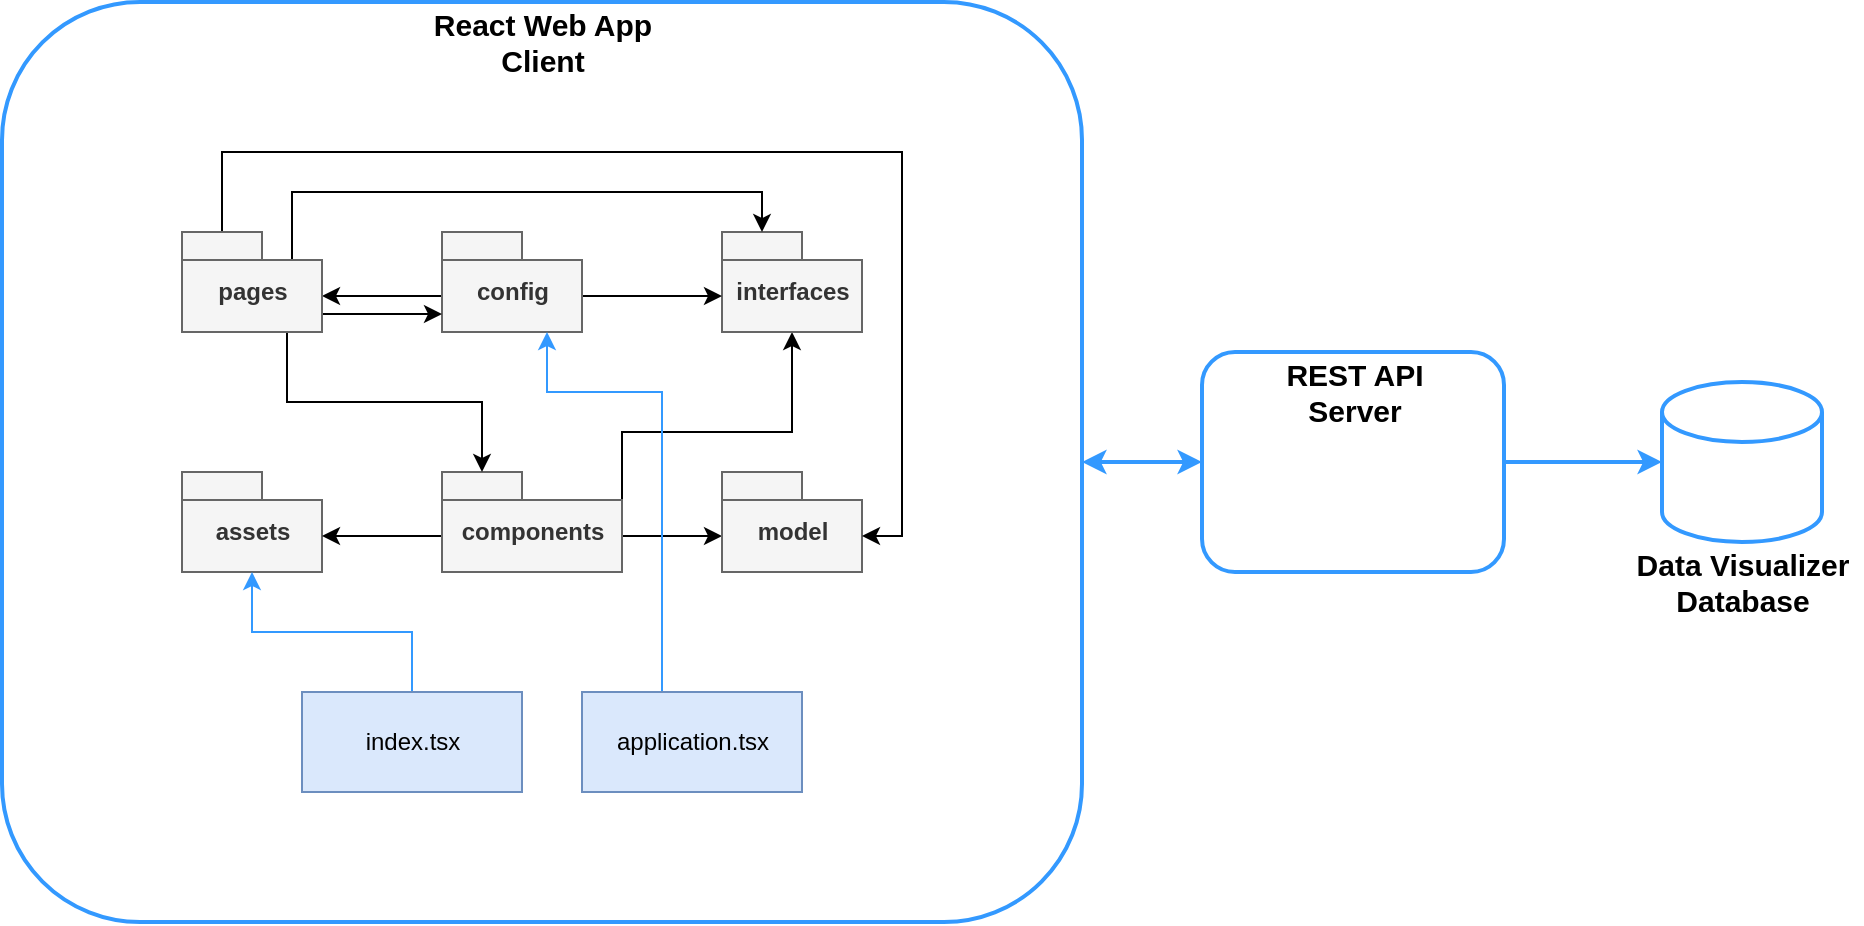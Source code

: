 <mxfile version="18.0.4" type="device"><diagram id="ydIw0vsyfgRj9D92G6ka" name="Page-1"><mxGraphModel dx="1422" dy="737" grid="1" gridSize="10" guides="1" tooltips="1" connect="1" arrows="1" fold="1" page="1" pageScale="1" pageWidth="827" pageHeight="1169" math="0" shadow="0"><root><mxCell id="0"/><mxCell id="1" parent="0"/><mxCell id="apXj1Oov1wO2XItWVtKQ-4" value="assets" style="shape=folder;fontStyle=1;spacingTop=10;tabWidth=40;tabHeight=14;tabPosition=left;html=1;fillColor=#f5f5f5;strokeColor=#666666;fontColor=#333333;" parent="1" vertex="1"><mxGeometry x="250" y="300" width="70" height="50" as="geometry"/></mxCell><mxCell id="gPDJLR1fHNlxHNjYcpfb-5" style="edgeStyle=none;rounded=0;orthogonalLoop=1;jettySize=auto;html=1;exitX=0;exitY=0;exitDx=0;exitDy=32;exitPerimeter=0;entryX=0;entryY=0;entryDx=70;entryDy=32;entryPerimeter=0;fontSize=15;fontColor=#3399FF;startArrow=none;startFill=0;strokeColor=#000000;strokeWidth=1;" edge="1" parent="1" source="apXj1Oov1wO2XItWVtKQ-5" target="apXj1Oov1wO2XItWVtKQ-4"><mxGeometry relative="1" as="geometry"/></mxCell><mxCell id="gPDJLR1fHNlxHNjYcpfb-14" style="edgeStyle=orthogonalEdgeStyle;rounded=0;orthogonalLoop=1;jettySize=auto;html=1;exitX=0;exitY=0;exitDx=90;exitDy=23;exitPerimeter=0;fontSize=15;fontColor=#3399FF;startArrow=none;startFill=0;strokeColor=#000000;strokeWidth=1;" edge="1" parent="1" source="apXj1Oov1wO2XItWVtKQ-5" target="apXj1Oov1wO2XItWVtKQ-6"><mxGeometry relative="1" as="geometry"><Array as="points"><mxPoint x="470" y="280"/><mxPoint x="555" y="280"/></Array></mxGeometry></mxCell><mxCell id="gPDJLR1fHNlxHNjYcpfb-20" style="edgeStyle=orthogonalEdgeStyle;rounded=0;orthogonalLoop=1;jettySize=auto;html=1;exitX=0;exitY=0;exitDx=90;exitDy=32;exitPerimeter=0;entryX=0;entryY=0;entryDx=0;entryDy=32;entryPerimeter=0;fontSize=15;fontColor=#3399FF;startArrow=none;startFill=0;strokeColor=#000000;strokeWidth=1;" edge="1" parent="1" source="apXj1Oov1wO2XItWVtKQ-5" target="gPDJLR1fHNlxHNjYcpfb-1"><mxGeometry relative="1" as="geometry"/></mxCell><mxCell id="apXj1Oov1wO2XItWVtKQ-5" value="components" style="shape=folder;fontStyle=1;spacingTop=10;tabWidth=40;tabHeight=14;tabPosition=left;html=1;fillColor=#f5f5f5;strokeColor=#666666;fontColor=#333333;" parent="1" vertex="1"><mxGeometry x="380" y="300" width="90" height="50" as="geometry"/></mxCell><mxCell id="apXj1Oov1wO2XItWVtKQ-6" value="interfaces" style="shape=folder;fontStyle=1;spacingTop=10;tabWidth=40;tabHeight=14;tabPosition=left;html=1;fillColor=#f5f5f5;strokeColor=#666666;fontColor=#333333;" parent="1" vertex="1"><mxGeometry x="520" y="180" width="70" height="50" as="geometry"/></mxCell><mxCell id="gPDJLR1fHNlxHNjYcpfb-11" style="edgeStyle=none;rounded=0;orthogonalLoop=1;jettySize=auto;html=1;exitX=0;exitY=0;exitDx=0;exitDy=32;exitPerimeter=0;entryX=0;entryY=0;entryDx=70;entryDy=32;entryPerimeter=0;fontSize=15;fontColor=#3399FF;startArrow=none;startFill=0;strokeColor=#000000;strokeWidth=1;" edge="1" parent="1" source="apXj1Oov1wO2XItWVtKQ-7" target="gPDJLR1fHNlxHNjYcpfb-2"><mxGeometry relative="1" as="geometry"/></mxCell><mxCell id="gPDJLR1fHNlxHNjYcpfb-15" style="edgeStyle=none;rounded=0;orthogonalLoop=1;jettySize=auto;html=1;exitX=0;exitY=0;exitDx=70;exitDy=32;exitPerimeter=0;entryX=0;entryY=0;entryDx=0;entryDy=32;entryPerimeter=0;fontSize=15;fontColor=#3399FF;startArrow=none;startFill=0;strokeColor=#000000;strokeWidth=1;" edge="1" parent="1" source="apXj1Oov1wO2XItWVtKQ-7" target="apXj1Oov1wO2XItWVtKQ-6"><mxGeometry relative="1" as="geometry"/></mxCell><mxCell id="apXj1Oov1wO2XItWVtKQ-7" value="config" style="shape=folder;fontStyle=1;spacingTop=10;tabWidth=40;tabHeight=14;tabPosition=left;html=1;fillColor=#f5f5f5;strokeColor=#666666;fontColor=#333333;" parent="1" vertex="1"><mxGeometry x="380" y="180" width="70" height="50" as="geometry"/></mxCell><mxCell id="gPDJLR1fHNlxHNjYcpfb-23" style="edgeStyle=orthogonalEdgeStyle;rounded=0;orthogonalLoop=1;jettySize=auto;html=1;entryX=0.5;entryY=1;entryDx=0;entryDy=0;entryPerimeter=0;fontSize=15;fontColor=#3399FF;startArrow=none;startFill=0;strokeColor=#3399FF;strokeWidth=1;" edge="1" parent="1" source="apXj1Oov1wO2XItWVtKQ-9" target="apXj1Oov1wO2XItWVtKQ-4"><mxGeometry relative="1" as="geometry"/></mxCell><mxCell id="apXj1Oov1wO2XItWVtKQ-9" value="index.tsx" style="html=1;fillColor=#dae8fc;strokeColor=#6c8ebf;" parent="1" vertex="1"><mxGeometry x="310" y="410" width="110" height="50" as="geometry"/></mxCell><mxCell id="gPDJLR1fHNlxHNjYcpfb-22" style="edgeStyle=orthogonalEdgeStyle;rounded=0;orthogonalLoop=1;jettySize=auto;html=1;entryX=0.75;entryY=1;entryDx=0;entryDy=0;entryPerimeter=0;fontSize=15;fontColor=#3399FF;startArrow=none;startFill=0;strokeColor=#3399FF;strokeWidth=1;" edge="1" parent="1" source="apXj1Oov1wO2XItWVtKQ-10" target="apXj1Oov1wO2XItWVtKQ-7"><mxGeometry relative="1" as="geometry"><Array as="points"><mxPoint x="490" y="260"/><mxPoint x="433" y="260"/></Array></mxGeometry></mxCell><mxCell id="apXj1Oov1wO2XItWVtKQ-10" value="application.tsx" style="html=1;fillColor=#dae8fc;strokeColor=#6c8ebf;" parent="1" vertex="1"><mxGeometry x="450" y="410" width="110" height="50" as="geometry"/></mxCell><mxCell id="apXj1Oov1wO2XItWVtKQ-30" style="edgeStyle=orthogonalEdgeStyle;rounded=0;orthogonalLoop=1;jettySize=auto;html=1;entryX=0;entryY=0.5;entryDx=0;entryDy=0;entryPerimeter=0;fontSize=15;fontColor=#3399FF;strokeWidth=2;strokeColor=#3399FF;" parent="1" source="apXj1Oov1wO2XItWVtKQ-23" target="apXj1Oov1wO2XItWVtKQ-26" edge="1"><mxGeometry relative="1" as="geometry"/></mxCell><mxCell id="apXj1Oov1wO2XItWVtKQ-31" style="edgeStyle=orthogonalEdgeStyle;rounded=0;orthogonalLoop=1;jettySize=auto;html=1;entryX=1;entryY=0.5;entryDx=0;entryDy=0;fontSize=15;fontColor=#3399FF;strokeColor=#3399FF;strokeWidth=2;startArrow=classic;startFill=1;" parent="1" source="apXj1Oov1wO2XItWVtKQ-23" target="apXj1Oov1wO2XItWVtKQ-27" edge="1"><mxGeometry relative="1" as="geometry"/></mxCell><mxCell id="apXj1Oov1wO2XItWVtKQ-23" value="" style="rounded=1;whiteSpace=wrap;html=1;fillColor=none;strokeWidth=2;strokeColor=#3399FF;" parent="1" vertex="1"><mxGeometry x="760" y="240" width="151" height="110" as="geometry"/></mxCell><mxCell id="apXj1Oov1wO2XItWVtKQ-24" value="REST API &lt;br&gt;Server" style="text;html=1;align=center;verticalAlign=middle;resizable=0;points=[];autosize=1;strokeColor=none;fillColor=none;strokeWidth=2;fontSize=15;fontStyle=1" parent="1" vertex="1"><mxGeometry x="795.5" y="240" width="80" height="40" as="geometry"/></mxCell><mxCell id="apXj1Oov1wO2XItWVtKQ-26" value="" style="shape=cylinder3;whiteSpace=wrap;html=1;boundedLbl=1;backgroundOutline=1;size=15;fontSize=15;fontColor=#3399FF;strokeColor=#3399FF;strokeWidth=2;" parent="1" vertex="1"><mxGeometry x="990" y="255" width="80" height="80" as="geometry"/></mxCell><mxCell id="apXj1Oov1wO2XItWVtKQ-27" value="" style="rounded=1;whiteSpace=wrap;html=1;fontSize=15;strokeWidth=2;fillColor=none;strokeColor=#3399FF;" parent="1" vertex="1"><mxGeometry x="160" y="65" width="540" height="460" as="geometry"/></mxCell><mxCell id="apXj1Oov1wO2XItWVtKQ-28" value="React Web App&lt;br&gt;Client" style="text;html=1;align=center;verticalAlign=middle;resizable=0;points=[];autosize=1;strokeColor=none;fillColor=none;strokeWidth=2;fontSize=15;fontStyle=1" parent="1" vertex="1"><mxGeometry x="370" y="65" width="120" height="40" as="geometry"/></mxCell><mxCell id="apXj1Oov1wO2XItWVtKQ-29" value="Data Visualizer&lt;br&gt;Database" style="text;html=1;align=center;verticalAlign=middle;resizable=0;points=[];autosize=1;strokeColor=none;fillColor=none;strokeWidth=2;fontSize=15;fontStyle=1" parent="1" vertex="1"><mxGeometry x="970" y="335" width="120" height="40" as="geometry"/></mxCell><mxCell id="gPDJLR1fHNlxHNjYcpfb-1" value="model&lt;span style=&quot;color: rgba(0, 0, 0, 0); font-family: monospace; font-size: 0px; font-weight: 400; text-align: start;&quot;&gt;%3CmxGraphModel%3E%3Croot%3E%3CmxCell%20id%3D%220%22%2F%3E%3CmxCell%20id%3D%221%22%20parent%3D%220%22%2F%3E%3CmxCell%20id%3D%222%22%20value%3D%22interfaces%22%20style%3D%22shape%3Dfolder%3BfontStyle%3D1%3BspacingTop%3D10%3BtabWidth%3D40%3BtabHeight%3D14%3BtabPosition%3Dleft%3Bhtml%3D1%3BfillColor%3D%23f5f5f5%3BstrokeColor%3D%23666666%3BfontColor%3D%23333333%3B%22%20vertex%3D%221%22%20parent%3D%221%22%3E%3CmxGeometry%20x%3D%22320%22%20y%3D%22300%22%20width%3D%2270%22%20height%3D%2250%22%20as%3D%22geometry%22%2F%3E%3C%2FmxCell%3E%3C%2Froot%3E%3C%2FmxGraphModel%3E&lt;/span&gt;" style="shape=folder;fontStyle=1;spacingTop=10;tabWidth=40;tabHeight=14;tabPosition=left;html=1;fillColor=#f5f5f5;strokeColor=#666666;fontColor=#333333;" vertex="1" parent="1"><mxGeometry x="520" y="300" width="70" height="50" as="geometry"/></mxCell><mxCell id="gPDJLR1fHNlxHNjYcpfb-16" style="edgeStyle=orthogonalEdgeStyle;rounded=0;orthogonalLoop=1;jettySize=auto;html=1;exitX=0;exitY=0;exitDx=55;exitDy=14;exitPerimeter=0;entryX=0;entryY=0;entryDx=20;entryDy=0;entryPerimeter=0;fontSize=15;fontColor=#3399FF;startArrow=none;startFill=0;strokeColor=#000000;strokeWidth=1;" edge="1" parent="1" source="gPDJLR1fHNlxHNjYcpfb-2" target="apXj1Oov1wO2XItWVtKQ-6"><mxGeometry relative="1" as="geometry"><Array as="points"><mxPoint x="305" y="160"/><mxPoint x="540" y="160"/></Array></mxGeometry></mxCell><mxCell id="gPDJLR1fHNlxHNjYcpfb-17" style="rounded=0;orthogonalLoop=1;jettySize=auto;html=1;exitX=0.75;exitY=1;exitDx=0;exitDy=0;exitPerimeter=0;entryX=0;entryY=0;entryDx=20;entryDy=0;entryPerimeter=0;fontSize=15;fontColor=#3399FF;startArrow=none;startFill=0;strokeColor=#000000;strokeWidth=1;edgeStyle=orthogonalEdgeStyle;" edge="1" parent="1" source="gPDJLR1fHNlxHNjYcpfb-2" target="apXj1Oov1wO2XItWVtKQ-5"><mxGeometry relative="1" as="geometry"/></mxCell><mxCell id="gPDJLR1fHNlxHNjYcpfb-18" style="edgeStyle=none;rounded=0;orthogonalLoop=1;jettySize=auto;html=1;exitX=0;exitY=0;exitDx=70;exitDy=41;exitPerimeter=0;entryX=0;entryY=0;entryDx=0;entryDy=41;entryPerimeter=0;fontSize=15;fontColor=#3399FF;startArrow=none;startFill=0;strokeColor=#000000;strokeWidth=1;" edge="1" parent="1" source="gPDJLR1fHNlxHNjYcpfb-2" target="apXj1Oov1wO2XItWVtKQ-7"><mxGeometry relative="1" as="geometry"/></mxCell><mxCell id="gPDJLR1fHNlxHNjYcpfb-19" style="edgeStyle=orthogonalEdgeStyle;rounded=0;orthogonalLoop=1;jettySize=auto;html=1;exitX=0;exitY=0;exitDx=20;exitDy=0;exitPerimeter=0;entryX=0;entryY=0;entryDx=70;entryDy=32;entryPerimeter=0;fontSize=15;fontColor=#3399FF;startArrow=none;startFill=0;strokeColor=#000000;strokeWidth=1;" edge="1" parent="1" source="gPDJLR1fHNlxHNjYcpfb-2" target="gPDJLR1fHNlxHNjYcpfb-1"><mxGeometry relative="1" as="geometry"><Array as="points"><mxPoint x="270" y="140"/><mxPoint x="610" y="140"/><mxPoint x="610" y="332"/></Array></mxGeometry></mxCell><mxCell id="gPDJLR1fHNlxHNjYcpfb-2" value="pages" style="shape=folder;fontStyle=1;spacingTop=10;tabWidth=40;tabHeight=14;tabPosition=left;html=1;fillColor=#f5f5f5;strokeColor=#666666;fontColor=#333333;" vertex="1" parent="1"><mxGeometry x="250" y="180" width="70" height="50" as="geometry"/></mxCell></root></mxGraphModel></diagram></mxfile>